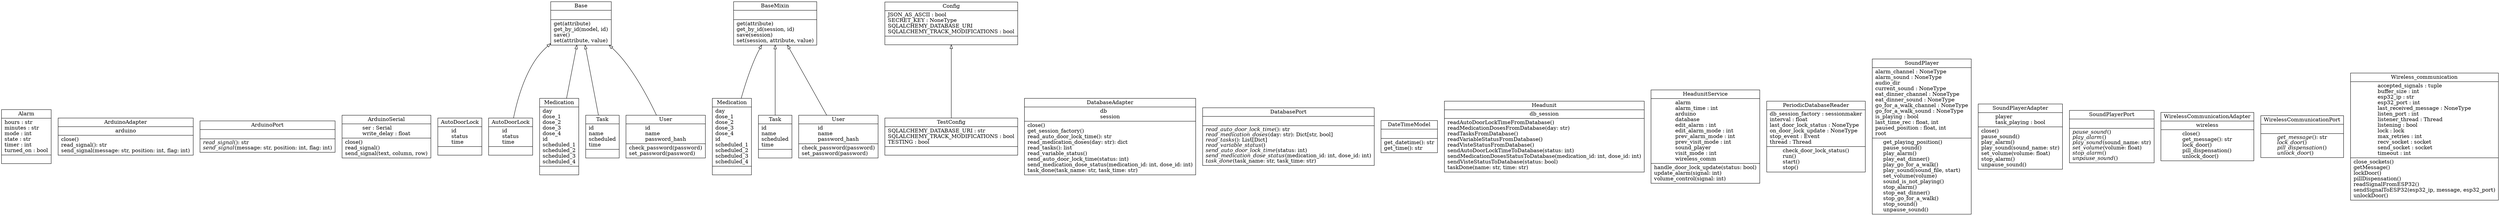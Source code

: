 digraph "classes_Teknologiprosjekt" {
rankdir=BT
charset="utf-8"
"Teknologiprosjekt.core.entities.Alarm" [color="black", fontcolor="black", label=<{Alarm|hours : str<br ALIGN="LEFT"/>minutes : str<br ALIGN="LEFT"/>mode : int<br ALIGN="LEFT"/>state : str<br ALIGN="LEFT"/>timer : int<br ALIGN="LEFT"/>turned_on : bool<br ALIGN="LEFT"/>|}>, shape="record", style="solid"];
"Teknologiprosjekt.adapters.headunit.arduino_adapter.ArduinoAdapter" [color="black", fontcolor="black", label=<{ArduinoAdapter|arduino<br ALIGN="LEFT"/>|close()<br ALIGN="LEFT"/>read_signal(): str<br ALIGN="LEFT"/>send_signal(message: str, position: int, flag: int)<br ALIGN="LEFT"/>}>, shape="record", style="solid"];
"Teknologiprosjekt.ports.arduino_port.ArduinoPort" [color="black", fontcolor="black", label=<{ArduinoPort|<br ALIGN="LEFT"/>|<I>read_signal</I>(): str<br ALIGN="LEFT"/><I>send_signal</I>(message: str, position: int, flag: int)<br ALIGN="LEFT"/>}>, shape="record", style="solid"];
"Teknologiprosjekt.adapters.headunit.headunit_arduino.ArduinoSerial" [color="black", fontcolor="black", label=<{ArduinoSerial|ser : Serial<br ALIGN="LEFT"/>write_delay : float<br ALIGN="LEFT"/>|close()<br ALIGN="LEFT"/>read_signal()<br ALIGN="LEFT"/>send_signal(text, column, row)<br ALIGN="LEFT"/>}>, shape="record", style="solid"];
"Teknologiprosjekt.adapters.database.core.autodoorlock_core.AutoDoorLock" [color="black", fontcolor="black", label=<{AutoDoorLock|id<br ALIGN="LEFT"/>status<br ALIGN="LEFT"/>time<br ALIGN="LEFT"/>|}>, shape="record", style="solid"];
"Teknologiprosjekt.adapters.database.flask.autodoorlock_flask.AutoDoorLock" [color="black", fontcolor="black", label=<{AutoDoorLock|id<br ALIGN="LEFT"/>status<br ALIGN="LEFT"/>time<br ALIGN="LEFT"/>|}>, shape="record", style="solid"];
"Teknologiprosjekt.adapters.database.flask.base_flask.Base" [color="black", fontcolor="black", label=<{Base|<br ALIGN="LEFT"/>|get(attribute)<br ALIGN="LEFT"/>get_by_id(model, id)<br ALIGN="LEFT"/>save()<br ALIGN="LEFT"/>set(attribute, value)<br ALIGN="LEFT"/>}>, shape="record", style="solid"];
"Teknologiprosjekt.adapters.database.core.base_core.BaseMixin" [color="black", fontcolor="black", label=<{BaseMixin|<br ALIGN="LEFT"/>|get(attribute)<br ALIGN="LEFT"/>get_by_id(session, id)<br ALIGN="LEFT"/>save(session)<br ALIGN="LEFT"/>set(session, attribute, value)<br ALIGN="LEFT"/>}>, shape="record", style="solid"];
"Teknologiprosjekt.application.config.Config" [color="black", fontcolor="black", label=<{Config|JSON_AS_ASCII : bool<br ALIGN="LEFT"/>SECRET_KEY : NoneType<br ALIGN="LEFT"/>SQLALCHEMY_DATABASE_URI<br ALIGN="LEFT"/>SQLALCHEMY_TRACK_MODIFICATIONS : bool<br ALIGN="LEFT"/>|}>, shape="record", style="solid"];
"Teknologiprosjekt.adapters.headunit.database_adapter.DatabaseAdapter" [color="black", fontcolor="black", label=<{DatabaseAdapter|db<br ALIGN="LEFT"/>session<br ALIGN="LEFT"/>|close()<br ALIGN="LEFT"/>get_session_factory()<br ALIGN="LEFT"/>read_auto_door_lock_time(): str<br ALIGN="LEFT"/>read_medication_doses(day: str): dict<br ALIGN="LEFT"/>read_tasks(): list<br ALIGN="LEFT"/>read_variable_status()<br ALIGN="LEFT"/>send_auto_door_lock_time(status: int)<br ALIGN="LEFT"/>send_medication_dose_status(medication_id: int, dose_id: int)<br ALIGN="LEFT"/>task_done(task_name: str, task_time: str)<br ALIGN="LEFT"/>}>, shape="record", style="solid"];
"Teknologiprosjekt.ports.database_port.DatabasePort" [color="black", fontcolor="black", label=<{DatabasePort|<br ALIGN="LEFT"/>|<I>read_auto_door_lock_time</I>(): str<br ALIGN="LEFT"/><I>read_medication_doses</I>(day: str): Dict[str, bool]<br ALIGN="LEFT"/><I>read_tasks</I>(): List[Dict]<br ALIGN="LEFT"/><I>read_variable_status</I>()<br ALIGN="LEFT"/><I>send_auto_door_lock_time</I>(status: int)<br ALIGN="LEFT"/><I>send_medication_dose_status</I>(medication_id: int, dose_id: int)<br ALIGN="LEFT"/><I>task_done</I>(task_name: str, task_time: str)<br ALIGN="LEFT"/>}>, shape="record", style="solid"];
"Teknologiprosjekt.core.models.datetime_model.DateTimeModel" [color="black", fontcolor="black", label=<{DateTimeModel|<br ALIGN="LEFT"/>|get_datetime(): str<br ALIGN="LEFT"/>get_time(): str<br ALIGN="LEFT"/>}>, shape="record", style="solid"];
"Teknologiprosjekt.services.headunit.Headunit" [color="black", fontcolor="black", label=<{Headunit|db_session<br ALIGN="LEFT"/>|readAutoDoorLockTimeFromDatabase()<br ALIGN="LEFT"/>readMedicationDosesFromDatabase(day: str)<br ALIGN="LEFT"/>readTasksFromDatabase()<br ALIGN="LEFT"/>readVariableStatusFromDatabase()<br ALIGN="LEFT"/>readVisteStatusFromDatabase()<br ALIGN="LEFT"/>sendAutoDoorLockTimeToDatabase(status: int)<br ALIGN="LEFT"/>sendMedicationDosesStatusToDatabase(medication_id: int, dose_id: int)<br ALIGN="LEFT"/>sendVisteStatusToDatabase(status: bool)<br ALIGN="LEFT"/>taskDone(name: str, time: str)<br ALIGN="LEFT"/>}>, shape="record", style="solid"];
"Teknologiprosjekt.core.services.HeadunitService" [color="black", fontcolor="black", label=<{HeadunitService|alarm<br ALIGN="LEFT"/>alarm_time : int<br ALIGN="LEFT"/>arduino<br ALIGN="LEFT"/>database<br ALIGN="LEFT"/>edit_alarm : int<br ALIGN="LEFT"/>edit_alarm_mode : int<br ALIGN="LEFT"/>prev_alarm_mode : int<br ALIGN="LEFT"/>prev_visit_mode : int<br ALIGN="LEFT"/>sound_player<br ALIGN="LEFT"/>visit_mode : int<br ALIGN="LEFT"/>wireless_comm<br ALIGN="LEFT"/>|handle_door_lock_update(status: bool)<br ALIGN="LEFT"/>update_alarm(signal: int)<br ALIGN="LEFT"/>volume_control(signal: int)<br ALIGN="LEFT"/>}>, shape="record", style="solid"];
"Teknologiprosjekt.adapters.database.core.medication_core.Medication" [color="black", fontcolor="black", label=<{Medication|day<br ALIGN="LEFT"/>dose_1<br ALIGN="LEFT"/>dose_2<br ALIGN="LEFT"/>dose_3<br ALIGN="LEFT"/>dose_4<br ALIGN="LEFT"/>id<br ALIGN="LEFT"/>scheduled_1<br ALIGN="LEFT"/>scheduled_2<br ALIGN="LEFT"/>scheduled_3<br ALIGN="LEFT"/>scheduled_4<br ALIGN="LEFT"/>|}>, shape="record", style="solid"];
"Teknologiprosjekt.adapters.database.flask.medication_flask.Medication" [color="black", fontcolor="black", label=<{Medication|day<br ALIGN="LEFT"/>dose_1<br ALIGN="LEFT"/>dose_2<br ALIGN="LEFT"/>dose_3<br ALIGN="LEFT"/>dose_4<br ALIGN="LEFT"/>id<br ALIGN="LEFT"/>scheduled_1<br ALIGN="LEFT"/>scheduled_2<br ALIGN="LEFT"/>scheduled_3<br ALIGN="LEFT"/>scheduled_4<br ALIGN="LEFT"/>|}>, shape="record", style="solid"];
"Teknologiprosjekt.services.periodic_reader.PeriodicDatabaseReader" [color="black", fontcolor="black", label=<{PeriodicDatabaseReader|db_session_factory : sessionmaker<br ALIGN="LEFT"/>interval : float<br ALIGN="LEFT"/>last_door_lock_status : NoneType<br ALIGN="LEFT"/>on_door_lock_update : NoneType<br ALIGN="LEFT"/>stop_event : Event<br ALIGN="LEFT"/>thread : Thread<br ALIGN="LEFT"/>|check_door_lock_status()<br ALIGN="LEFT"/>run()<br ALIGN="LEFT"/>start()<br ALIGN="LEFT"/>stop()<br ALIGN="LEFT"/>}>, shape="record", style="solid"];
"Teknologiprosjekt.adapters.headunit.sound_player.SoundPlayer" [color="black", fontcolor="black", label=<{SoundPlayer|alarm_channel : NoneType<br ALIGN="LEFT"/>alarm_sound : NoneType<br ALIGN="LEFT"/>audio_dir<br ALIGN="LEFT"/>current_sound : NoneType<br ALIGN="LEFT"/>eat_dinner_channel : NoneType<br ALIGN="LEFT"/>eat_dinner_sound : NoneType<br ALIGN="LEFT"/>go_for_a_walk_channel : NoneType<br ALIGN="LEFT"/>go_for_a_walk_sound : NoneType<br ALIGN="LEFT"/>is_playing : bool<br ALIGN="LEFT"/>last_time_rec : float, int<br ALIGN="LEFT"/>paused_position : float, int<br ALIGN="LEFT"/>root<br ALIGN="LEFT"/>|get_playing_position()<br ALIGN="LEFT"/>pause_sound()<br ALIGN="LEFT"/>play_alarm()<br ALIGN="LEFT"/>play_eat_dinner()<br ALIGN="LEFT"/>play_go_for_a_walk()<br ALIGN="LEFT"/>play_sound(sound_file, start)<br ALIGN="LEFT"/>set_volume(volume)<br ALIGN="LEFT"/>sound_is_not_playing()<br ALIGN="LEFT"/>stop_alarm()<br ALIGN="LEFT"/>stop_eat_dinner()<br ALIGN="LEFT"/>stop_go_for_a_walk()<br ALIGN="LEFT"/>stop_sound()<br ALIGN="LEFT"/>unpause_sound()<br ALIGN="LEFT"/>}>, shape="record", style="solid"];
"Teknologiprosjekt.adapters.headunit.sound_player_adapter.SoundPlayerAdapter" [color="black", fontcolor="black", label=<{SoundPlayerAdapter|player<br ALIGN="LEFT"/>task_playing : bool<br ALIGN="LEFT"/>|close()<br ALIGN="LEFT"/>pause_sound()<br ALIGN="LEFT"/>play_alarm()<br ALIGN="LEFT"/>play_sound(sound_name: str)<br ALIGN="LEFT"/>set_volume(volume: float)<br ALIGN="LEFT"/>stop_alarm()<br ALIGN="LEFT"/>unpause_sound()<br ALIGN="LEFT"/>}>, shape="record", style="solid"];
"Teknologiprosjekt.ports.sound_player_port.SoundPlayerPort" [color="black", fontcolor="black", label=<{SoundPlayerPort|<br ALIGN="LEFT"/>|<I>pause_sound</I>()<br ALIGN="LEFT"/><I>play_alarm</I>()<br ALIGN="LEFT"/><I>play_sound</I>(sound_name: str)<br ALIGN="LEFT"/><I>set_volume</I>(volume: float)<br ALIGN="LEFT"/><I>stop_alarm</I>()<br ALIGN="LEFT"/><I>unpause_sound</I>()<br ALIGN="LEFT"/>}>, shape="record", style="solid"];
"Teknologiprosjekt.adapters.database.core.task_core.Task" [color="black", fontcolor="black", label=<{Task|id<br ALIGN="LEFT"/>name<br ALIGN="LEFT"/>scheduled<br ALIGN="LEFT"/>time<br ALIGN="LEFT"/>|}>, shape="record", style="solid"];
"Teknologiprosjekt.adapters.database.flask.task_flask.Task" [color="black", fontcolor="black", label=<{Task|id<br ALIGN="LEFT"/>name<br ALIGN="LEFT"/>scheduled<br ALIGN="LEFT"/>time<br ALIGN="LEFT"/>|}>, shape="record", style="solid"];
"Teknologiprosjekt.application.config.TestConfig" [color="black", fontcolor="black", label=<{TestConfig|SQLALCHEMY_DATABASE_URI : str<br ALIGN="LEFT"/>SQLALCHEMY_TRACK_MODIFICATIONS : bool<br ALIGN="LEFT"/>TESTING : bool<br ALIGN="LEFT"/>|}>, shape="record", style="solid"];
"Teknologiprosjekt.adapters.database.core.user_core.User" [color="black", fontcolor="black", label=<{User|id<br ALIGN="LEFT"/>name<br ALIGN="LEFT"/>password_hash<br ALIGN="LEFT"/>|check_password(password)<br ALIGN="LEFT"/>set_password(password)<br ALIGN="LEFT"/>}>, shape="record", style="solid"];
"Teknologiprosjekt.adapters.database.flask.user_flask.User" [color="black", fontcolor="black", label=<{User|id<br ALIGN="LEFT"/>name<br ALIGN="LEFT"/>password_hash<br ALIGN="LEFT"/>|check_password(password)<br ALIGN="LEFT"/>set_password(password)<br ALIGN="LEFT"/>}>, shape="record", style="solid"];
"Teknologiprosjekt.adapters.headunit.wireless_communication_adapter.WirelessCommunicationAdapter" [color="black", fontcolor="black", label=<{WirelessCommunicationAdapter|wireless<br ALIGN="LEFT"/>|close()<br ALIGN="LEFT"/>get_message(): str<br ALIGN="LEFT"/>lock_door()<br ALIGN="LEFT"/>pill_dispensation()<br ALIGN="LEFT"/>unlock_door()<br ALIGN="LEFT"/>}>, shape="record", style="solid"];
"Teknologiprosjekt.ports.wireless_communication_port.WirelessCommunicationPort" [color="black", fontcolor="black", label=<{WirelessCommunicationPort|<br ALIGN="LEFT"/>|<I>get_message</I>(): str<br ALIGN="LEFT"/><I>lock_door</I>()<br ALIGN="LEFT"/><I>pill_dispensation</I>()<br ALIGN="LEFT"/><I>unlock_door</I>()<br ALIGN="LEFT"/>}>, shape="record", style="solid"];
"Teknologiprosjekt.adapters.headunit.headunit_wireless_communication.Wireless_communication" [color="black", fontcolor="black", label=<{Wireless_communication|accepted_signals : tuple<br ALIGN="LEFT"/>buffer_size : int<br ALIGN="LEFT"/>esp32_ip : str<br ALIGN="LEFT"/>esp32_port : int<br ALIGN="LEFT"/>last_received_message : NoneType<br ALIGN="LEFT"/>listen_port : int<br ALIGN="LEFT"/>listener_thread : Thread<br ALIGN="LEFT"/>listening : bool<br ALIGN="LEFT"/>lock : lock<br ALIGN="LEFT"/>max_retries : int<br ALIGN="LEFT"/>recv_socket : socket<br ALIGN="LEFT"/>send_socket : socket<br ALIGN="LEFT"/>timeout : int<br ALIGN="LEFT"/>|close_sockets()<br ALIGN="LEFT"/>getMessage()<br ALIGN="LEFT"/>lockDoor()<br ALIGN="LEFT"/>pillDispensation()<br ALIGN="LEFT"/>readSignalFromESP32()<br ALIGN="LEFT"/>sendSignalToESP32(esp32_ip, message, esp32_port)<br ALIGN="LEFT"/>unlockDoor()<br ALIGN="LEFT"/>}>, shape="record", style="solid"];
"Teknologiprosjekt.adapters.database.core.medication_core.Medication" -> "Teknologiprosjekt.adapters.database.core.base_core.BaseMixin" [arrowhead="empty", arrowtail="none"];
"Teknologiprosjekt.adapters.database.core.task_core.Task" -> "Teknologiprosjekt.adapters.database.core.base_core.BaseMixin" [arrowhead="empty", arrowtail="none"];
"Teknologiprosjekt.adapters.database.core.user_core.User" -> "Teknologiprosjekt.adapters.database.core.base_core.BaseMixin" [arrowhead="empty", arrowtail="none"];
"Teknologiprosjekt.adapters.database.flask.autodoorlock_flask.AutoDoorLock" -> "Teknologiprosjekt.adapters.database.flask.base_flask.Base" [arrowhead="empty", arrowtail="none"];
"Teknologiprosjekt.adapters.database.flask.medication_flask.Medication" -> "Teknologiprosjekt.adapters.database.flask.base_flask.Base" [arrowhead="empty", arrowtail="none"];
"Teknologiprosjekt.adapters.database.flask.task_flask.Task" -> "Teknologiprosjekt.adapters.database.flask.base_flask.Base" [arrowhead="empty", arrowtail="none"];
"Teknologiprosjekt.adapters.database.flask.user_flask.User" -> "Teknologiprosjekt.adapters.database.flask.base_flask.Base" [arrowhead="empty", arrowtail="none"];
"Teknologiprosjekt.application.config.TestConfig" -> "Teknologiprosjekt.application.config.Config" [arrowhead="empty", arrowtail="none"];
}
